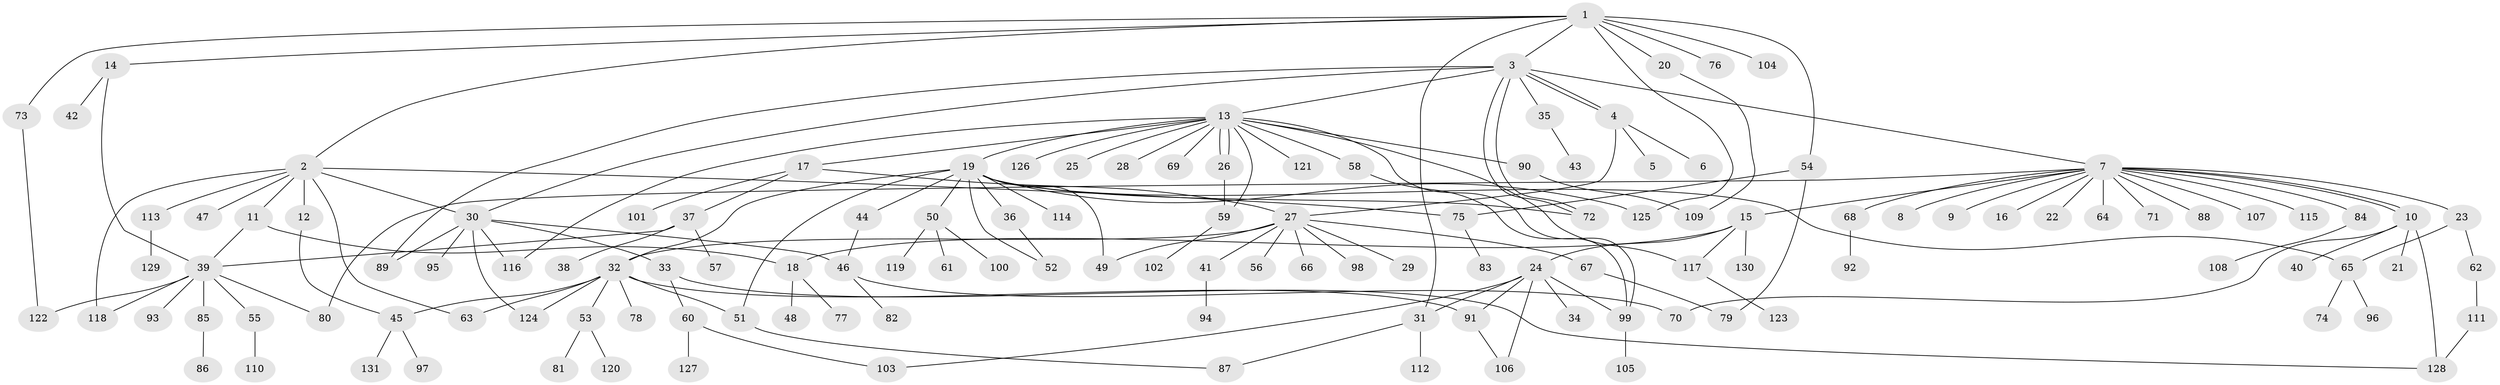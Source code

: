 // coarse degree distribution, {1: 0.8653846153846154, 2: 0.057692307692307696, 25: 0.019230769230769232, 3: 0.019230769230769232, 14: 0.019230769230769232, 15: 0.019230769230769232}
// Generated by graph-tools (version 1.1) at 2025/50/03/04/25 21:50:05]
// undirected, 131 vertices, 170 edges
graph export_dot {
graph [start="1"]
  node [color=gray90,style=filled];
  1;
  2;
  3;
  4;
  5;
  6;
  7;
  8;
  9;
  10;
  11;
  12;
  13;
  14;
  15;
  16;
  17;
  18;
  19;
  20;
  21;
  22;
  23;
  24;
  25;
  26;
  27;
  28;
  29;
  30;
  31;
  32;
  33;
  34;
  35;
  36;
  37;
  38;
  39;
  40;
  41;
  42;
  43;
  44;
  45;
  46;
  47;
  48;
  49;
  50;
  51;
  52;
  53;
  54;
  55;
  56;
  57;
  58;
  59;
  60;
  61;
  62;
  63;
  64;
  65;
  66;
  67;
  68;
  69;
  70;
  71;
  72;
  73;
  74;
  75;
  76;
  77;
  78;
  79;
  80;
  81;
  82;
  83;
  84;
  85;
  86;
  87;
  88;
  89;
  90;
  91;
  92;
  93;
  94;
  95;
  96;
  97;
  98;
  99;
  100;
  101;
  102;
  103;
  104;
  105;
  106;
  107;
  108;
  109;
  110;
  111;
  112;
  113;
  114;
  115;
  116;
  117;
  118;
  119;
  120;
  121;
  122;
  123;
  124;
  125;
  126;
  127;
  128;
  129;
  130;
  131;
  1 -- 2;
  1 -- 3;
  1 -- 14;
  1 -- 20;
  1 -- 31;
  1 -- 54;
  1 -- 73;
  1 -- 76;
  1 -- 104;
  1 -- 125;
  2 -- 11;
  2 -- 12;
  2 -- 30;
  2 -- 47;
  2 -- 63;
  2 -- 75;
  2 -- 113;
  2 -- 118;
  3 -- 4;
  3 -- 4;
  3 -- 7;
  3 -- 13;
  3 -- 30;
  3 -- 35;
  3 -- 72;
  3 -- 72;
  3 -- 89;
  4 -- 5;
  4 -- 6;
  4 -- 27;
  7 -- 8;
  7 -- 9;
  7 -- 10;
  7 -- 10;
  7 -- 15;
  7 -- 16;
  7 -- 22;
  7 -- 23;
  7 -- 64;
  7 -- 68;
  7 -- 71;
  7 -- 80;
  7 -- 84;
  7 -- 88;
  7 -- 107;
  7 -- 115;
  10 -- 21;
  10 -- 40;
  10 -- 70;
  10 -- 128;
  11 -- 18;
  11 -- 39;
  12 -- 45;
  13 -- 17;
  13 -- 19;
  13 -- 25;
  13 -- 26;
  13 -- 26;
  13 -- 28;
  13 -- 58;
  13 -- 59;
  13 -- 69;
  13 -- 90;
  13 -- 99;
  13 -- 116;
  13 -- 117;
  13 -- 121;
  13 -- 126;
  14 -- 39;
  14 -- 42;
  15 -- 18;
  15 -- 24;
  15 -- 117;
  15 -- 130;
  17 -- 27;
  17 -- 37;
  17 -- 101;
  18 -- 48;
  18 -- 77;
  19 -- 32;
  19 -- 36;
  19 -- 44;
  19 -- 49;
  19 -- 50;
  19 -- 51;
  19 -- 52;
  19 -- 65;
  19 -- 72;
  19 -- 114;
  19 -- 125;
  20 -- 109;
  23 -- 62;
  23 -- 65;
  24 -- 31;
  24 -- 34;
  24 -- 91;
  24 -- 99;
  24 -- 103;
  24 -- 106;
  26 -- 59;
  27 -- 29;
  27 -- 32;
  27 -- 41;
  27 -- 49;
  27 -- 56;
  27 -- 66;
  27 -- 67;
  27 -- 98;
  30 -- 33;
  30 -- 46;
  30 -- 89;
  30 -- 95;
  30 -- 116;
  30 -- 124;
  31 -- 87;
  31 -- 112;
  32 -- 45;
  32 -- 51;
  32 -- 53;
  32 -- 63;
  32 -- 78;
  32 -- 91;
  32 -- 124;
  33 -- 60;
  33 -- 128;
  35 -- 43;
  36 -- 52;
  37 -- 38;
  37 -- 39;
  37 -- 57;
  39 -- 55;
  39 -- 80;
  39 -- 85;
  39 -- 93;
  39 -- 118;
  39 -- 122;
  41 -- 94;
  44 -- 46;
  45 -- 97;
  45 -- 131;
  46 -- 70;
  46 -- 82;
  50 -- 61;
  50 -- 100;
  50 -- 119;
  51 -- 87;
  53 -- 81;
  53 -- 120;
  54 -- 75;
  54 -- 79;
  55 -- 110;
  58 -- 99;
  59 -- 102;
  60 -- 103;
  60 -- 127;
  62 -- 111;
  65 -- 74;
  65 -- 96;
  67 -- 79;
  68 -- 92;
  73 -- 122;
  75 -- 83;
  84 -- 108;
  85 -- 86;
  90 -- 109;
  91 -- 106;
  99 -- 105;
  111 -- 128;
  113 -- 129;
  117 -- 123;
}
